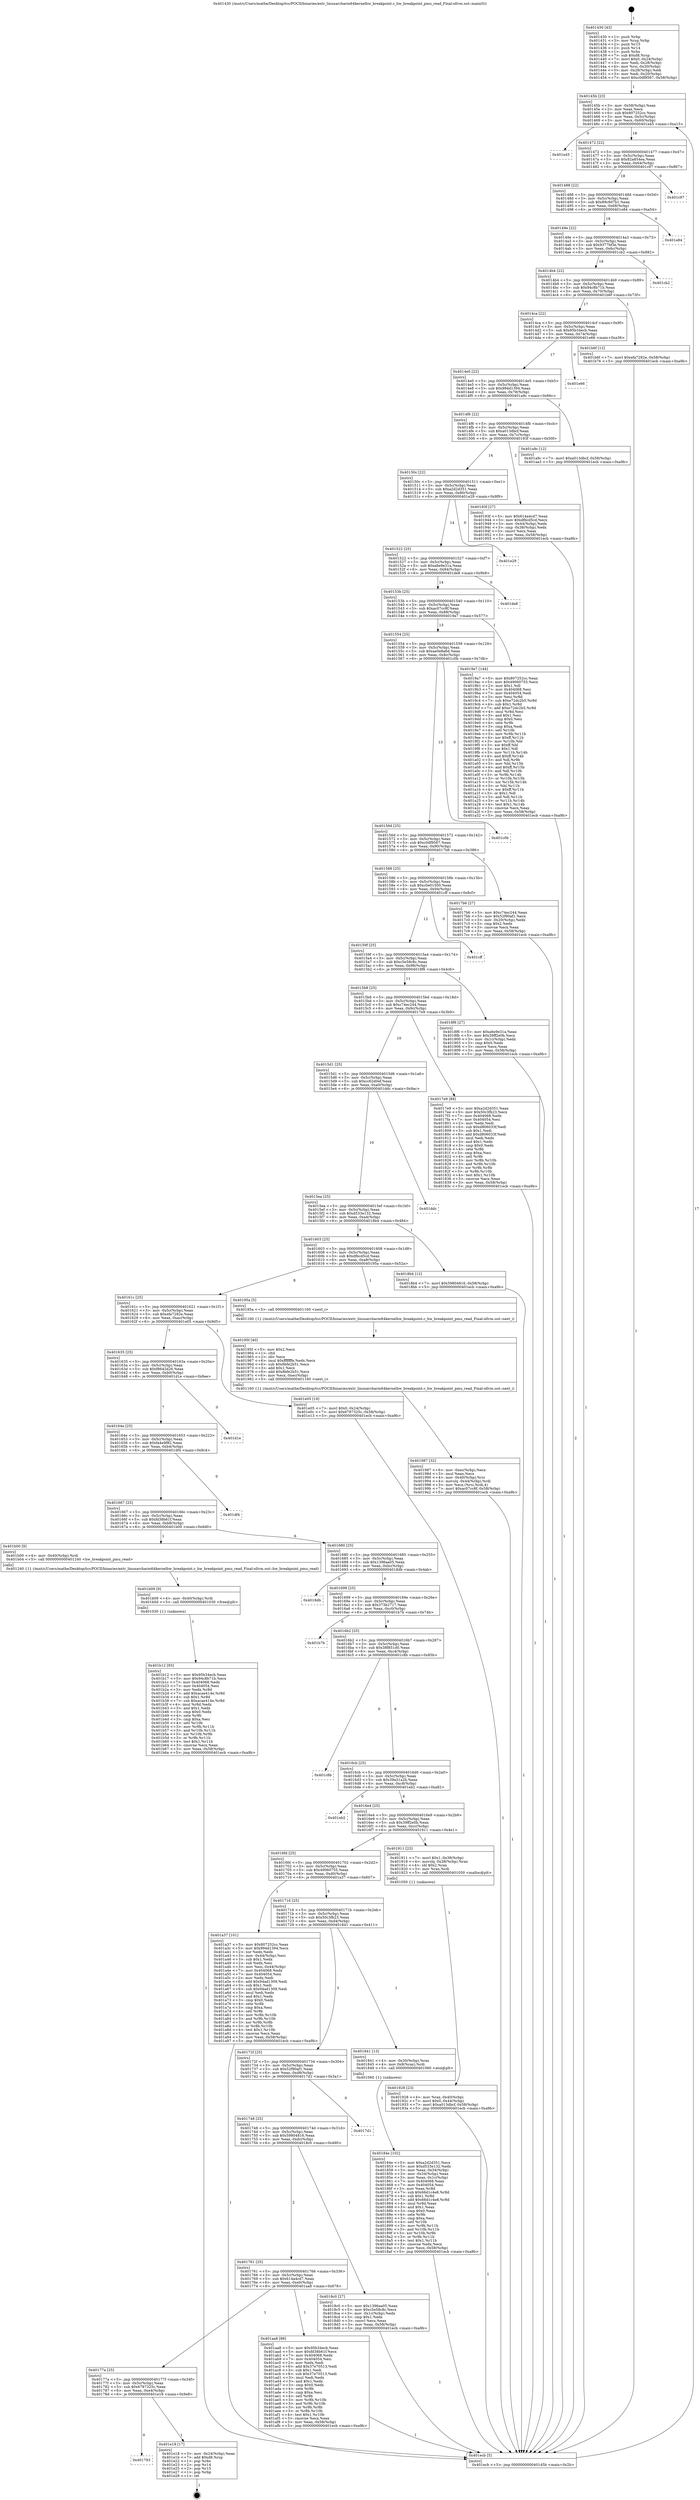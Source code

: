 digraph "0x401430" {
  label = "0x401430 (/mnt/c/Users/mathe/Desktop/tcc/POCII/binaries/extr_linuxarcharm64kernelhw_breakpoint.c_hw_breakpoint_pmu_read_Final-ollvm.out::main(0))"
  labelloc = "t"
  node[shape=record]

  Entry [label="",width=0.3,height=0.3,shape=circle,fillcolor=black,style=filled]
  "0x40145b" [label="{
     0x40145b [23]\l
     | [instrs]\l
     &nbsp;&nbsp;0x40145b \<+3\>: mov -0x58(%rbp),%eax\l
     &nbsp;&nbsp;0x40145e \<+2\>: mov %eax,%ecx\l
     &nbsp;&nbsp;0x401460 \<+6\>: sub $0x807252cc,%ecx\l
     &nbsp;&nbsp;0x401466 \<+3\>: mov %eax,-0x5c(%rbp)\l
     &nbsp;&nbsp;0x401469 \<+3\>: mov %ecx,-0x60(%rbp)\l
     &nbsp;&nbsp;0x40146c \<+6\>: je 0000000000401e45 \<main+0xa15\>\l
  }"]
  "0x401e45" [label="{
     0x401e45\l
  }", style=dashed]
  "0x401472" [label="{
     0x401472 [22]\l
     | [instrs]\l
     &nbsp;&nbsp;0x401472 \<+5\>: jmp 0000000000401477 \<main+0x47\>\l
     &nbsp;&nbsp;0x401477 \<+3\>: mov -0x5c(%rbp),%eax\l
     &nbsp;&nbsp;0x40147a \<+5\>: sub $0x82a854ea,%eax\l
     &nbsp;&nbsp;0x40147f \<+3\>: mov %eax,-0x64(%rbp)\l
     &nbsp;&nbsp;0x401482 \<+6\>: je 0000000000401c97 \<main+0x867\>\l
  }"]
  Exit [label="",width=0.3,height=0.3,shape=circle,fillcolor=black,style=filled,peripheries=2]
  "0x401c97" [label="{
     0x401c97\l
  }", style=dashed]
  "0x401488" [label="{
     0x401488 [22]\l
     | [instrs]\l
     &nbsp;&nbsp;0x401488 \<+5\>: jmp 000000000040148d \<main+0x5d\>\l
     &nbsp;&nbsp;0x40148d \<+3\>: mov -0x5c(%rbp),%eax\l
     &nbsp;&nbsp;0x401490 \<+5\>: sub $0x89c9d7b1,%eax\l
     &nbsp;&nbsp;0x401495 \<+3\>: mov %eax,-0x68(%rbp)\l
     &nbsp;&nbsp;0x401498 \<+6\>: je 0000000000401e84 \<main+0xa54\>\l
  }"]
  "0x401793" [label="{
     0x401793\l
  }", style=dashed]
  "0x401e84" [label="{
     0x401e84\l
  }", style=dashed]
  "0x40149e" [label="{
     0x40149e [22]\l
     | [instrs]\l
     &nbsp;&nbsp;0x40149e \<+5\>: jmp 00000000004014a3 \<main+0x73\>\l
     &nbsp;&nbsp;0x4014a3 \<+3\>: mov -0x5c(%rbp),%eax\l
     &nbsp;&nbsp;0x4014a6 \<+5\>: sub $0x9377bf3e,%eax\l
     &nbsp;&nbsp;0x4014ab \<+3\>: mov %eax,-0x6c(%rbp)\l
     &nbsp;&nbsp;0x4014ae \<+6\>: je 0000000000401cb2 \<main+0x882\>\l
  }"]
  "0x401e18" [label="{
     0x401e18 [17]\l
     | [instrs]\l
     &nbsp;&nbsp;0x401e18 \<+3\>: mov -0x24(%rbp),%eax\l
     &nbsp;&nbsp;0x401e1b \<+7\>: add $0xd8,%rsp\l
     &nbsp;&nbsp;0x401e22 \<+1\>: pop %rbx\l
     &nbsp;&nbsp;0x401e23 \<+2\>: pop %r14\l
     &nbsp;&nbsp;0x401e25 \<+2\>: pop %r15\l
     &nbsp;&nbsp;0x401e27 \<+1\>: pop %rbp\l
     &nbsp;&nbsp;0x401e28 \<+1\>: ret\l
  }"]
  "0x401cb2" [label="{
     0x401cb2\l
  }", style=dashed]
  "0x4014b4" [label="{
     0x4014b4 [22]\l
     | [instrs]\l
     &nbsp;&nbsp;0x4014b4 \<+5\>: jmp 00000000004014b9 \<main+0x89\>\l
     &nbsp;&nbsp;0x4014b9 \<+3\>: mov -0x5c(%rbp),%eax\l
     &nbsp;&nbsp;0x4014bc \<+5\>: sub $0x94c8b71b,%eax\l
     &nbsp;&nbsp;0x4014c1 \<+3\>: mov %eax,-0x70(%rbp)\l
     &nbsp;&nbsp;0x4014c4 \<+6\>: je 0000000000401b6f \<main+0x73f\>\l
  }"]
  "0x401b12" [label="{
     0x401b12 [93]\l
     | [instrs]\l
     &nbsp;&nbsp;0x401b12 \<+5\>: mov $0x95b34ecb,%eax\l
     &nbsp;&nbsp;0x401b17 \<+5\>: mov $0x94c8b71b,%ecx\l
     &nbsp;&nbsp;0x401b1c \<+7\>: mov 0x404068,%edx\l
     &nbsp;&nbsp;0x401b23 \<+7\>: mov 0x404054,%esi\l
     &nbsp;&nbsp;0x401b2a \<+3\>: mov %edx,%r8d\l
     &nbsp;&nbsp;0x401b2d \<+7\>: add $0xacae414e,%r8d\l
     &nbsp;&nbsp;0x401b34 \<+4\>: sub $0x1,%r8d\l
     &nbsp;&nbsp;0x401b38 \<+7\>: sub $0xacae414e,%r8d\l
     &nbsp;&nbsp;0x401b3f \<+4\>: imul %r8d,%edx\l
     &nbsp;&nbsp;0x401b43 \<+3\>: and $0x1,%edx\l
     &nbsp;&nbsp;0x401b46 \<+3\>: cmp $0x0,%edx\l
     &nbsp;&nbsp;0x401b49 \<+4\>: sete %r9b\l
     &nbsp;&nbsp;0x401b4d \<+3\>: cmp $0xa,%esi\l
     &nbsp;&nbsp;0x401b50 \<+4\>: setl %r10b\l
     &nbsp;&nbsp;0x401b54 \<+3\>: mov %r9b,%r11b\l
     &nbsp;&nbsp;0x401b57 \<+3\>: and %r10b,%r11b\l
     &nbsp;&nbsp;0x401b5a \<+3\>: xor %r10b,%r9b\l
     &nbsp;&nbsp;0x401b5d \<+3\>: or %r9b,%r11b\l
     &nbsp;&nbsp;0x401b60 \<+4\>: test $0x1,%r11b\l
     &nbsp;&nbsp;0x401b64 \<+3\>: cmovne %ecx,%eax\l
     &nbsp;&nbsp;0x401b67 \<+3\>: mov %eax,-0x58(%rbp)\l
     &nbsp;&nbsp;0x401b6a \<+5\>: jmp 0000000000401ecb \<main+0xa9b\>\l
  }"]
  "0x401b6f" [label="{
     0x401b6f [12]\l
     | [instrs]\l
     &nbsp;&nbsp;0x401b6f \<+7\>: movl $0xefa7282e,-0x58(%rbp)\l
     &nbsp;&nbsp;0x401b76 \<+5\>: jmp 0000000000401ecb \<main+0xa9b\>\l
  }"]
  "0x4014ca" [label="{
     0x4014ca [22]\l
     | [instrs]\l
     &nbsp;&nbsp;0x4014ca \<+5\>: jmp 00000000004014cf \<main+0x9f\>\l
     &nbsp;&nbsp;0x4014cf \<+3\>: mov -0x5c(%rbp),%eax\l
     &nbsp;&nbsp;0x4014d2 \<+5\>: sub $0x95b34ecb,%eax\l
     &nbsp;&nbsp;0x4014d7 \<+3\>: mov %eax,-0x74(%rbp)\l
     &nbsp;&nbsp;0x4014da \<+6\>: je 0000000000401e66 \<main+0xa36\>\l
  }"]
  "0x401b09" [label="{
     0x401b09 [9]\l
     | [instrs]\l
     &nbsp;&nbsp;0x401b09 \<+4\>: mov -0x40(%rbp),%rdi\l
     &nbsp;&nbsp;0x401b0d \<+5\>: call 0000000000401030 \<free@plt\>\l
     | [calls]\l
     &nbsp;&nbsp;0x401030 \{1\} (unknown)\l
  }"]
  "0x401e66" [label="{
     0x401e66\l
  }", style=dashed]
  "0x4014e0" [label="{
     0x4014e0 [22]\l
     | [instrs]\l
     &nbsp;&nbsp;0x4014e0 \<+5\>: jmp 00000000004014e5 \<main+0xb5\>\l
     &nbsp;&nbsp;0x4014e5 \<+3\>: mov -0x5c(%rbp),%eax\l
     &nbsp;&nbsp;0x4014e8 \<+5\>: sub $0x994d1394,%eax\l
     &nbsp;&nbsp;0x4014ed \<+3\>: mov %eax,-0x78(%rbp)\l
     &nbsp;&nbsp;0x4014f0 \<+6\>: je 0000000000401a9c \<main+0x66c\>\l
  }"]
  "0x40177a" [label="{
     0x40177a [25]\l
     | [instrs]\l
     &nbsp;&nbsp;0x40177a \<+5\>: jmp 000000000040177f \<main+0x34f\>\l
     &nbsp;&nbsp;0x40177f \<+3\>: mov -0x5c(%rbp),%eax\l
     &nbsp;&nbsp;0x401782 \<+5\>: sub $0x6787325c,%eax\l
     &nbsp;&nbsp;0x401787 \<+6\>: mov %eax,-0xe4(%rbp)\l
     &nbsp;&nbsp;0x40178d \<+6\>: je 0000000000401e18 \<main+0x9e8\>\l
  }"]
  "0x401a9c" [label="{
     0x401a9c [12]\l
     | [instrs]\l
     &nbsp;&nbsp;0x401a9c \<+7\>: movl $0xa013dbcf,-0x58(%rbp)\l
     &nbsp;&nbsp;0x401aa3 \<+5\>: jmp 0000000000401ecb \<main+0xa9b\>\l
  }"]
  "0x4014f6" [label="{
     0x4014f6 [22]\l
     | [instrs]\l
     &nbsp;&nbsp;0x4014f6 \<+5\>: jmp 00000000004014fb \<main+0xcb\>\l
     &nbsp;&nbsp;0x4014fb \<+3\>: mov -0x5c(%rbp),%eax\l
     &nbsp;&nbsp;0x4014fe \<+5\>: sub $0xa013dbcf,%eax\l
     &nbsp;&nbsp;0x401503 \<+3\>: mov %eax,-0x7c(%rbp)\l
     &nbsp;&nbsp;0x401506 \<+6\>: je 000000000040193f \<main+0x50f\>\l
  }"]
  "0x401aa8" [label="{
     0x401aa8 [88]\l
     | [instrs]\l
     &nbsp;&nbsp;0x401aa8 \<+5\>: mov $0x95b34ecb,%eax\l
     &nbsp;&nbsp;0x401aad \<+5\>: mov $0xfd38b61f,%ecx\l
     &nbsp;&nbsp;0x401ab2 \<+7\>: mov 0x404068,%edx\l
     &nbsp;&nbsp;0x401ab9 \<+7\>: mov 0x404054,%esi\l
     &nbsp;&nbsp;0x401ac0 \<+2\>: mov %edx,%edi\l
     &nbsp;&nbsp;0x401ac2 \<+6\>: add $0x37e70513,%edi\l
     &nbsp;&nbsp;0x401ac8 \<+3\>: sub $0x1,%edi\l
     &nbsp;&nbsp;0x401acb \<+6\>: sub $0x37e70513,%edi\l
     &nbsp;&nbsp;0x401ad1 \<+3\>: imul %edi,%edx\l
     &nbsp;&nbsp;0x401ad4 \<+3\>: and $0x1,%edx\l
     &nbsp;&nbsp;0x401ad7 \<+3\>: cmp $0x0,%edx\l
     &nbsp;&nbsp;0x401ada \<+4\>: sete %r8b\l
     &nbsp;&nbsp;0x401ade \<+3\>: cmp $0xa,%esi\l
     &nbsp;&nbsp;0x401ae1 \<+4\>: setl %r9b\l
     &nbsp;&nbsp;0x401ae5 \<+3\>: mov %r8b,%r10b\l
     &nbsp;&nbsp;0x401ae8 \<+3\>: and %r9b,%r10b\l
     &nbsp;&nbsp;0x401aeb \<+3\>: xor %r9b,%r8b\l
     &nbsp;&nbsp;0x401aee \<+3\>: or %r8b,%r10b\l
     &nbsp;&nbsp;0x401af1 \<+4\>: test $0x1,%r10b\l
     &nbsp;&nbsp;0x401af5 \<+3\>: cmovne %ecx,%eax\l
     &nbsp;&nbsp;0x401af8 \<+3\>: mov %eax,-0x58(%rbp)\l
     &nbsp;&nbsp;0x401afb \<+5\>: jmp 0000000000401ecb \<main+0xa9b\>\l
  }"]
  "0x40193f" [label="{
     0x40193f [27]\l
     | [instrs]\l
     &nbsp;&nbsp;0x40193f \<+5\>: mov $0x614a4cd7,%eax\l
     &nbsp;&nbsp;0x401944 \<+5\>: mov $0xdfbcd5cd,%ecx\l
     &nbsp;&nbsp;0x401949 \<+3\>: mov -0x44(%rbp),%edx\l
     &nbsp;&nbsp;0x40194c \<+3\>: cmp -0x38(%rbp),%edx\l
     &nbsp;&nbsp;0x40194f \<+3\>: cmovl %ecx,%eax\l
     &nbsp;&nbsp;0x401952 \<+3\>: mov %eax,-0x58(%rbp)\l
     &nbsp;&nbsp;0x401955 \<+5\>: jmp 0000000000401ecb \<main+0xa9b\>\l
  }"]
  "0x40150c" [label="{
     0x40150c [22]\l
     | [instrs]\l
     &nbsp;&nbsp;0x40150c \<+5\>: jmp 0000000000401511 \<main+0xe1\>\l
     &nbsp;&nbsp;0x401511 \<+3\>: mov -0x5c(%rbp),%eax\l
     &nbsp;&nbsp;0x401514 \<+5\>: sub $0xa2d2d351,%eax\l
     &nbsp;&nbsp;0x401519 \<+3\>: mov %eax,-0x80(%rbp)\l
     &nbsp;&nbsp;0x40151c \<+6\>: je 0000000000401e29 \<main+0x9f9\>\l
  }"]
  "0x401987" [label="{
     0x401987 [32]\l
     | [instrs]\l
     &nbsp;&nbsp;0x401987 \<+6\>: mov -0xec(%rbp),%ecx\l
     &nbsp;&nbsp;0x40198d \<+3\>: imul %eax,%ecx\l
     &nbsp;&nbsp;0x401990 \<+4\>: mov -0x40(%rbp),%rsi\l
     &nbsp;&nbsp;0x401994 \<+4\>: movslq -0x44(%rbp),%rdi\l
     &nbsp;&nbsp;0x401998 \<+3\>: mov %ecx,(%rsi,%rdi,4)\l
     &nbsp;&nbsp;0x40199b \<+7\>: movl $0xac07cc8f,-0x58(%rbp)\l
     &nbsp;&nbsp;0x4019a2 \<+5\>: jmp 0000000000401ecb \<main+0xa9b\>\l
  }"]
  "0x401e29" [label="{
     0x401e29\l
  }", style=dashed]
  "0x401522" [label="{
     0x401522 [25]\l
     | [instrs]\l
     &nbsp;&nbsp;0x401522 \<+5\>: jmp 0000000000401527 \<main+0xf7\>\l
     &nbsp;&nbsp;0x401527 \<+3\>: mov -0x5c(%rbp),%eax\l
     &nbsp;&nbsp;0x40152a \<+5\>: sub $0xa6e9e31a,%eax\l
     &nbsp;&nbsp;0x40152f \<+6\>: mov %eax,-0x84(%rbp)\l
     &nbsp;&nbsp;0x401535 \<+6\>: je 0000000000401de8 \<main+0x9b8\>\l
  }"]
  "0x40195f" [label="{
     0x40195f [40]\l
     | [instrs]\l
     &nbsp;&nbsp;0x40195f \<+5\>: mov $0x2,%ecx\l
     &nbsp;&nbsp;0x401964 \<+1\>: cltd\l
     &nbsp;&nbsp;0x401965 \<+2\>: idiv %ecx\l
     &nbsp;&nbsp;0x401967 \<+6\>: imul $0xfffffffe,%edx,%ecx\l
     &nbsp;&nbsp;0x40196d \<+6\>: sub $0x8bfe2b51,%ecx\l
     &nbsp;&nbsp;0x401973 \<+3\>: add $0x1,%ecx\l
     &nbsp;&nbsp;0x401976 \<+6\>: add $0x8bfe2b51,%ecx\l
     &nbsp;&nbsp;0x40197c \<+6\>: mov %ecx,-0xec(%rbp)\l
     &nbsp;&nbsp;0x401982 \<+5\>: call 0000000000401160 \<next_i\>\l
     | [calls]\l
     &nbsp;&nbsp;0x401160 \{1\} (/mnt/c/Users/mathe/Desktop/tcc/POCII/binaries/extr_linuxarcharm64kernelhw_breakpoint.c_hw_breakpoint_pmu_read_Final-ollvm.out::next_i)\l
  }"]
  "0x401de8" [label="{
     0x401de8\l
  }", style=dashed]
  "0x40153b" [label="{
     0x40153b [25]\l
     | [instrs]\l
     &nbsp;&nbsp;0x40153b \<+5\>: jmp 0000000000401540 \<main+0x110\>\l
     &nbsp;&nbsp;0x401540 \<+3\>: mov -0x5c(%rbp),%eax\l
     &nbsp;&nbsp;0x401543 \<+5\>: sub $0xac07cc8f,%eax\l
     &nbsp;&nbsp;0x401548 \<+6\>: mov %eax,-0x88(%rbp)\l
     &nbsp;&nbsp;0x40154e \<+6\>: je 00000000004019a7 \<main+0x577\>\l
  }"]
  "0x401928" [label="{
     0x401928 [23]\l
     | [instrs]\l
     &nbsp;&nbsp;0x401928 \<+4\>: mov %rax,-0x40(%rbp)\l
     &nbsp;&nbsp;0x40192c \<+7\>: movl $0x0,-0x44(%rbp)\l
     &nbsp;&nbsp;0x401933 \<+7\>: movl $0xa013dbcf,-0x58(%rbp)\l
     &nbsp;&nbsp;0x40193a \<+5\>: jmp 0000000000401ecb \<main+0xa9b\>\l
  }"]
  "0x4019a7" [label="{
     0x4019a7 [144]\l
     | [instrs]\l
     &nbsp;&nbsp;0x4019a7 \<+5\>: mov $0x807252cc,%eax\l
     &nbsp;&nbsp;0x4019ac \<+5\>: mov $0x49060755,%ecx\l
     &nbsp;&nbsp;0x4019b1 \<+2\>: mov $0x1,%dl\l
     &nbsp;&nbsp;0x4019b3 \<+7\>: mov 0x404068,%esi\l
     &nbsp;&nbsp;0x4019ba \<+7\>: mov 0x404054,%edi\l
     &nbsp;&nbsp;0x4019c1 \<+3\>: mov %esi,%r8d\l
     &nbsp;&nbsp;0x4019c4 \<+7\>: sub $0xe72dc2b5,%r8d\l
     &nbsp;&nbsp;0x4019cb \<+4\>: sub $0x1,%r8d\l
     &nbsp;&nbsp;0x4019cf \<+7\>: add $0xe72dc2b5,%r8d\l
     &nbsp;&nbsp;0x4019d6 \<+4\>: imul %r8d,%esi\l
     &nbsp;&nbsp;0x4019da \<+3\>: and $0x1,%esi\l
     &nbsp;&nbsp;0x4019dd \<+3\>: cmp $0x0,%esi\l
     &nbsp;&nbsp;0x4019e0 \<+4\>: sete %r9b\l
     &nbsp;&nbsp;0x4019e4 \<+3\>: cmp $0xa,%edi\l
     &nbsp;&nbsp;0x4019e7 \<+4\>: setl %r10b\l
     &nbsp;&nbsp;0x4019eb \<+3\>: mov %r9b,%r11b\l
     &nbsp;&nbsp;0x4019ee \<+4\>: xor $0xff,%r11b\l
     &nbsp;&nbsp;0x4019f2 \<+3\>: mov %r10b,%bl\l
     &nbsp;&nbsp;0x4019f5 \<+3\>: xor $0xff,%bl\l
     &nbsp;&nbsp;0x4019f8 \<+3\>: xor $0x1,%dl\l
     &nbsp;&nbsp;0x4019fb \<+3\>: mov %r11b,%r14b\l
     &nbsp;&nbsp;0x4019fe \<+4\>: and $0xff,%r14b\l
     &nbsp;&nbsp;0x401a02 \<+3\>: and %dl,%r9b\l
     &nbsp;&nbsp;0x401a05 \<+3\>: mov %bl,%r15b\l
     &nbsp;&nbsp;0x401a08 \<+4\>: and $0xff,%r15b\l
     &nbsp;&nbsp;0x401a0c \<+3\>: and %dl,%r10b\l
     &nbsp;&nbsp;0x401a0f \<+3\>: or %r9b,%r14b\l
     &nbsp;&nbsp;0x401a12 \<+3\>: or %r10b,%r15b\l
     &nbsp;&nbsp;0x401a15 \<+3\>: xor %r15b,%r14b\l
     &nbsp;&nbsp;0x401a18 \<+3\>: or %bl,%r11b\l
     &nbsp;&nbsp;0x401a1b \<+4\>: xor $0xff,%r11b\l
     &nbsp;&nbsp;0x401a1f \<+3\>: or $0x1,%dl\l
     &nbsp;&nbsp;0x401a22 \<+3\>: and %dl,%r11b\l
     &nbsp;&nbsp;0x401a25 \<+3\>: or %r11b,%r14b\l
     &nbsp;&nbsp;0x401a28 \<+4\>: test $0x1,%r14b\l
     &nbsp;&nbsp;0x401a2c \<+3\>: cmovne %ecx,%eax\l
     &nbsp;&nbsp;0x401a2f \<+3\>: mov %eax,-0x58(%rbp)\l
     &nbsp;&nbsp;0x401a32 \<+5\>: jmp 0000000000401ecb \<main+0xa9b\>\l
  }"]
  "0x401554" [label="{
     0x401554 [25]\l
     | [instrs]\l
     &nbsp;&nbsp;0x401554 \<+5\>: jmp 0000000000401559 \<main+0x129\>\l
     &nbsp;&nbsp;0x401559 \<+3\>: mov -0x5c(%rbp),%eax\l
     &nbsp;&nbsp;0x40155c \<+5\>: sub $0xae0e8a6d,%eax\l
     &nbsp;&nbsp;0x401561 \<+6\>: mov %eax,-0x8c(%rbp)\l
     &nbsp;&nbsp;0x401567 \<+6\>: je 0000000000401c0b \<main+0x7db\>\l
  }"]
  "0x401761" [label="{
     0x401761 [25]\l
     | [instrs]\l
     &nbsp;&nbsp;0x401761 \<+5\>: jmp 0000000000401766 \<main+0x336\>\l
     &nbsp;&nbsp;0x401766 \<+3\>: mov -0x5c(%rbp),%eax\l
     &nbsp;&nbsp;0x401769 \<+5\>: sub $0x614a4cd7,%eax\l
     &nbsp;&nbsp;0x40176e \<+6\>: mov %eax,-0xe0(%rbp)\l
     &nbsp;&nbsp;0x401774 \<+6\>: je 0000000000401aa8 \<main+0x678\>\l
  }"]
  "0x401c0b" [label="{
     0x401c0b\l
  }", style=dashed]
  "0x40156d" [label="{
     0x40156d [25]\l
     | [instrs]\l
     &nbsp;&nbsp;0x40156d \<+5\>: jmp 0000000000401572 \<main+0x142\>\l
     &nbsp;&nbsp;0x401572 \<+3\>: mov -0x5c(%rbp),%eax\l
     &nbsp;&nbsp;0x401575 \<+5\>: sub $0xc0df9567,%eax\l
     &nbsp;&nbsp;0x40157a \<+6\>: mov %eax,-0x90(%rbp)\l
     &nbsp;&nbsp;0x401580 \<+6\>: je 00000000004017b6 \<main+0x386\>\l
  }"]
  "0x4018c0" [label="{
     0x4018c0 [27]\l
     | [instrs]\l
     &nbsp;&nbsp;0x4018c0 \<+5\>: mov $0x1396aa05,%eax\l
     &nbsp;&nbsp;0x4018c5 \<+5\>: mov $0xc5e58c8c,%ecx\l
     &nbsp;&nbsp;0x4018ca \<+3\>: mov -0x1c(%rbp),%edx\l
     &nbsp;&nbsp;0x4018cd \<+3\>: cmp $0x1,%edx\l
     &nbsp;&nbsp;0x4018d0 \<+3\>: cmovl %ecx,%eax\l
     &nbsp;&nbsp;0x4018d3 \<+3\>: mov %eax,-0x58(%rbp)\l
     &nbsp;&nbsp;0x4018d6 \<+5\>: jmp 0000000000401ecb \<main+0xa9b\>\l
  }"]
  "0x4017b6" [label="{
     0x4017b6 [27]\l
     | [instrs]\l
     &nbsp;&nbsp;0x4017b6 \<+5\>: mov $0xc74ec244,%eax\l
     &nbsp;&nbsp;0x4017bb \<+5\>: mov $0x52f90af1,%ecx\l
     &nbsp;&nbsp;0x4017c0 \<+3\>: mov -0x20(%rbp),%edx\l
     &nbsp;&nbsp;0x4017c3 \<+3\>: cmp $0x2,%edx\l
     &nbsp;&nbsp;0x4017c6 \<+3\>: cmovne %ecx,%eax\l
     &nbsp;&nbsp;0x4017c9 \<+3\>: mov %eax,-0x58(%rbp)\l
     &nbsp;&nbsp;0x4017cc \<+5\>: jmp 0000000000401ecb \<main+0xa9b\>\l
  }"]
  "0x401586" [label="{
     0x401586 [25]\l
     | [instrs]\l
     &nbsp;&nbsp;0x401586 \<+5\>: jmp 000000000040158b \<main+0x15b\>\l
     &nbsp;&nbsp;0x40158b \<+3\>: mov -0x5c(%rbp),%eax\l
     &nbsp;&nbsp;0x40158e \<+5\>: sub $0xc0e01500,%eax\l
     &nbsp;&nbsp;0x401593 \<+6\>: mov %eax,-0x94(%rbp)\l
     &nbsp;&nbsp;0x401599 \<+6\>: je 0000000000401cff \<main+0x8cf\>\l
  }"]
  "0x401ecb" [label="{
     0x401ecb [5]\l
     | [instrs]\l
     &nbsp;&nbsp;0x401ecb \<+5\>: jmp 000000000040145b \<main+0x2b\>\l
  }"]
  "0x401430" [label="{
     0x401430 [43]\l
     | [instrs]\l
     &nbsp;&nbsp;0x401430 \<+1\>: push %rbp\l
     &nbsp;&nbsp;0x401431 \<+3\>: mov %rsp,%rbp\l
     &nbsp;&nbsp;0x401434 \<+2\>: push %r15\l
     &nbsp;&nbsp;0x401436 \<+2\>: push %r14\l
     &nbsp;&nbsp;0x401438 \<+1\>: push %rbx\l
     &nbsp;&nbsp;0x401439 \<+7\>: sub $0xd8,%rsp\l
     &nbsp;&nbsp;0x401440 \<+7\>: movl $0x0,-0x24(%rbp)\l
     &nbsp;&nbsp;0x401447 \<+3\>: mov %edi,-0x28(%rbp)\l
     &nbsp;&nbsp;0x40144a \<+4\>: mov %rsi,-0x30(%rbp)\l
     &nbsp;&nbsp;0x40144e \<+3\>: mov -0x28(%rbp),%edi\l
     &nbsp;&nbsp;0x401451 \<+3\>: mov %edi,-0x20(%rbp)\l
     &nbsp;&nbsp;0x401454 \<+7\>: movl $0xc0df9567,-0x58(%rbp)\l
  }"]
  "0x401748" [label="{
     0x401748 [25]\l
     | [instrs]\l
     &nbsp;&nbsp;0x401748 \<+5\>: jmp 000000000040174d \<main+0x31d\>\l
     &nbsp;&nbsp;0x40174d \<+3\>: mov -0x5c(%rbp),%eax\l
     &nbsp;&nbsp;0x401750 \<+5\>: sub $0x59804816,%eax\l
     &nbsp;&nbsp;0x401755 \<+6\>: mov %eax,-0xdc(%rbp)\l
     &nbsp;&nbsp;0x40175b \<+6\>: je 00000000004018c0 \<main+0x490\>\l
  }"]
  "0x401cff" [label="{
     0x401cff\l
  }", style=dashed]
  "0x40159f" [label="{
     0x40159f [25]\l
     | [instrs]\l
     &nbsp;&nbsp;0x40159f \<+5\>: jmp 00000000004015a4 \<main+0x174\>\l
     &nbsp;&nbsp;0x4015a4 \<+3\>: mov -0x5c(%rbp),%eax\l
     &nbsp;&nbsp;0x4015a7 \<+5\>: sub $0xc5e58c8c,%eax\l
     &nbsp;&nbsp;0x4015ac \<+6\>: mov %eax,-0x98(%rbp)\l
     &nbsp;&nbsp;0x4015b2 \<+6\>: je 00000000004018f6 \<main+0x4c6\>\l
  }"]
  "0x4017d1" [label="{
     0x4017d1\l
  }", style=dashed]
  "0x4018f6" [label="{
     0x4018f6 [27]\l
     | [instrs]\l
     &nbsp;&nbsp;0x4018f6 \<+5\>: mov $0xa6e9e31a,%eax\l
     &nbsp;&nbsp;0x4018fb \<+5\>: mov $0x39ff2e0b,%ecx\l
     &nbsp;&nbsp;0x401900 \<+3\>: mov -0x1c(%rbp),%edx\l
     &nbsp;&nbsp;0x401903 \<+3\>: cmp $0x0,%edx\l
     &nbsp;&nbsp;0x401906 \<+3\>: cmove %ecx,%eax\l
     &nbsp;&nbsp;0x401909 \<+3\>: mov %eax,-0x58(%rbp)\l
     &nbsp;&nbsp;0x40190c \<+5\>: jmp 0000000000401ecb \<main+0xa9b\>\l
  }"]
  "0x4015b8" [label="{
     0x4015b8 [25]\l
     | [instrs]\l
     &nbsp;&nbsp;0x4015b8 \<+5\>: jmp 00000000004015bd \<main+0x18d\>\l
     &nbsp;&nbsp;0x4015bd \<+3\>: mov -0x5c(%rbp),%eax\l
     &nbsp;&nbsp;0x4015c0 \<+5\>: sub $0xc74ec244,%eax\l
     &nbsp;&nbsp;0x4015c5 \<+6\>: mov %eax,-0x9c(%rbp)\l
     &nbsp;&nbsp;0x4015cb \<+6\>: je 00000000004017e9 \<main+0x3b9\>\l
  }"]
  "0x40184e" [label="{
     0x40184e [102]\l
     | [instrs]\l
     &nbsp;&nbsp;0x40184e \<+5\>: mov $0xa2d2d351,%ecx\l
     &nbsp;&nbsp;0x401853 \<+5\>: mov $0xd533e132,%edx\l
     &nbsp;&nbsp;0x401858 \<+3\>: mov %eax,-0x34(%rbp)\l
     &nbsp;&nbsp;0x40185b \<+3\>: mov -0x34(%rbp),%eax\l
     &nbsp;&nbsp;0x40185e \<+3\>: mov %eax,-0x1c(%rbp)\l
     &nbsp;&nbsp;0x401861 \<+7\>: mov 0x404068,%eax\l
     &nbsp;&nbsp;0x401868 \<+7\>: mov 0x404054,%esi\l
     &nbsp;&nbsp;0x40186f \<+3\>: mov %eax,%r8d\l
     &nbsp;&nbsp;0x401872 \<+7\>: sub $0x66d1c4e8,%r8d\l
     &nbsp;&nbsp;0x401879 \<+4\>: sub $0x1,%r8d\l
     &nbsp;&nbsp;0x40187d \<+7\>: add $0x66d1c4e8,%r8d\l
     &nbsp;&nbsp;0x401884 \<+4\>: imul %r8d,%eax\l
     &nbsp;&nbsp;0x401888 \<+3\>: and $0x1,%eax\l
     &nbsp;&nbsp;0x40188b \<+3\>: cmp $0x0,%eax\l
     &nbsp;&nbsp;0x40188e \<+4\>: sete %r9b\l
     &nbsp;&nbsp;0x401892 \<+3\>: cmp $0xa,%esi\l
     &nbsp;&nbsp;0x401895 \<+4\>: setl %r10b\l
     &nbsp;&nbsp;0x401899 \<+3\>: mov %r9b,%r11b\l
     &nbsp;&nbsp;0x40189c \<+3\>: and %r10b,%r11b\l
     &nbsp;&nbsp;0x40189f \<+3\>: xor %r10b,%r9b\l
     &nbsp;&nbsp;0x4018a2 \<+3\>: or %r9b,%r11b\l
     &nbsp;&nbsp;0x4018a5 \<+4\>: test $0x1,%r11b\l
     &nbsp;&nbsp;0x4018a9 \<+3\>: cmovne %edx,%ecx\l
     &nbsp;&nbsp;0x4018ac \<+3\>: mov %ecx,-0x58(%rbp)\l
     &nbsp;&nbsp;0x4018af \<+5\>: jmp 0000000000401ecb \<main+0xa9b\>\l
  }"]
  "0x4017e9" [label="{
     0x4017e9 [88]\l
     | [instrs]\l
     &nbsp;&nbsp;0x4017e9 \<+5\>: mov $0xa2d2d351,%eax\l
     &nbsp;&nbsp;0x4017ee \<+5\>: mov $0x50c3fb23,%ecx\l
     &nbsp;&nbsp;0x4017f3 \<+7\>: mov 0x404068,%edx\l
     &nbsp;&nbsp;0x4017fa \<+7\>: mov 0x404054,%esi\l
     &nbsp;&nbsp;0x401801 \<+2\>: mov %edx,%edi\l
     &nbsp;&nbsp;0x401803 \<+6\>: sub $0xd806033f,%edi\l
     &nbsp;&nbsp;0x401809 \<+3\>: sub $0x1,%edi\l
     &nbsp;&nbsp;0x40180c \<+6\>: add $0xd806033f,%edi\l
     &nbsp;&nbsp;0x401812 \<+3\>: imul %edi,%edx\l
     &nbsp;&nbsp;0x401815 \<+3\>: and $0x1,%edx\l
     &nbsp;&nbsp;0x401818 \<+3\>: cmp $0x0,%edx\l
     &nbsp;&nbsp;0x40181b \<+4\>: sete %r8b\l
     &nbsp;&nbsp;0x40181f \<+3\>: cmp $0xa,%esi\l
     &nbsp;&nbsp;0x401822 \<+4\>: setl %r9b\l
     &nbsp;&nbsp;0x401826 \<+3\>: mov %r8b,%r10b\l
     &nbsp;&nbsp;0x401829 \<+3\>: and %r9b,%r10b\l
     &nbsp;&nbsp;0x40182c \<+3\>: xor %r9b,%r8b\l
     &nbsp;&nbsp;0x40182f \<+3\>: or %r8b,%r10b\l
     &nbsp;&nbsp;0x401832 \<+4\>: test $0x1,%r10b\l
     &nbsp;&nbsp;0x401836 \<+3\>: cmovne %ecx,%eax\l
     &nbsp;&nbsp;0x401839 \<+3\>: mov %eax,-0x58(%rbp)\l
     &nbsp;&nbsp;0x40183c \<+5\>: jmp 0000000000401ecb \<main+0xa9b\>\l
  }"]
  "0x4015d1" [label="{
     0x4015d1 [25]\l
     | [instrs]\l
     &nbsp;&nbsp;0x4015d1 \<+5\>: jmp 00000000004015d6 \<main+0x1a6\>\l
     &nbsp;&nbsp;0x4015d6 \<+3\>: mov -0x5c(%rbp),%eax\l
     &nbsp;&nbsp;0x4015d9 \<+5\>: sub $0xcc62d0ef,%eax\l
     &nbsp;&nbsp;0x4015de \<+6\>: mov %eax,-0xa0(%rbp)\l
     &nbsp;&nbsp;0x4015e4 \<+6\>: je 0000000000401ddc \<main+0x9ac\>\l
  }"]
  "0x40172f" [label="{
     0x40172f [25]\l
     | [instrs]\l
     &nbsp;&nbsp;0x40172f \<+5\>: jmp 0000000000401734 \<main+0x304\>\l
     &nbsp;&nbsp;0x401734 \<+3\>: mov -0x5c(%rbp),%eax\l
     &nbsp;&nbsp;0x401737 \<+5\>: sub $0x52f90af1,%eax\l
     &nbsp;&nbsp;0x40173c \<+6\>: mov %eax,-0xd8(%rbp)\l
     &nbsp;&nbsp;0x401742 \<+6\>: je 00000000004017d1 \<main+0x3a1\>\l
  }"]
  "0x401ddc" [label="{
     0x401ddc\l
  }", style=dashed]
  "0x4015ea" [label="{
     0x4015ea [25]\l
     | [instrs]\l
     &nbsp;&nbsp;0x4015ea \<+5\>: jmp 00000000004015ef \<main+0x1bf\>\l
     &nbsp;&nbsp;0x4015ef \<+3\>: mov -0x5c(%rbp),%eax\l
     &nbsp;&nbsp;0x4015f2 \<+5\>: sub $0xd533e132,%eax\l
     &nbsp;&nbsp;0x4015f7 \<+6\>: mov %eax,-0xa4(%rbp)\l
     &nbsp;&nbsp;0x4015fd \<+6\>: je 00000000004018b4 \<main+0x484\>\l
  }"]
  "0x401841" [label="{
     0x401841 [13]\l
     | [instrs]\l
     &nbsp;&nbsp;0x401841 \<+4\>: mov -0x30(%rbp),%rax\l
     &nbsp;&nbsp;0x401845 \<+4\>: mov 0x8(%rax),%rdi\l
     &nbsp;&nbsp;0x401849 \<+5\>: call 0000000000401060 \<atoi@plt\>\l
     | [calls]\l
     &nbsp;&nbsp;0x401060 \{1\} (unknown)\l
  }"]
  "0x4018b4" [label="{
     0x4018b4 [12]\l
     | [instrs]\l
     &nbsp;&nbsp;0x4018b4 \<+7\>: movl $0x59804816,-0x58(%rbp)\l
     &nbsp;&nbsp;0x4018bb \<+5\>: jmp 0000000000401ecb \<main+0xa9b\>\l
  }"]
  "0x401603" [label="{
     0x401603 [25]\l
     | [instrs]\l
     &nbsp;&nbsp;0x401603 \<+5\>: jmp 0000000000401608 \<main+0x1d8\>\l
     &nbsp;&nbsp;0x401608 \<+3\>: mov -0x5c(%rbp),%eax\l
     &nbsp;&nbsp;0x40160b \<+5\>: sub $0xdfbcd5cd,%eax\l
     &nbsp;&nbsp;0x401610 \<+6\>: mov %eax,-0xa8(%rbp)\l
     &nbsp;&nbsp;0x401616 \<+6\>: je 000000000040195a \<main+0x52a\>\l
  }"]
  "0x401716" [label="{
     0x401716 [25]\l
     | [instrs]\l
     &nbsp;&nbsp;0x401716 \<+5\>: jmp 000000000040171b \<main+0x2eb\>\l
     &nbsp;&nbsp;0x40171b \<+3\>: mov -0x5c(%rbp),%eax\l
     &nbsp;&nbsp;0x40171e \<+5\>: sub $0x50c3fb23,%eax\l
     &nbsp;&nbsp;0x401723 \<+6\>: mov %eax,-0xd4(%rbp)\l
     &nbsp;&nbsp;0x401729 \<+6\>: je 0000000000401841 \<main+0x411\>\l
  }"]
  "0x40195a" [label="{
     0x40195a [5]\l
     | [instrs]\l
     &nbsp;&nbsp;0x40195a \<+5\>: call 0000000000401160 \<next_i\>\l
     | [calls]\l
     &nbsp;&nbsp;0x401160 \{1\} (/mnt/c/Users/mathe/Desktop/tcc/POCII/binaries/extr_linuxarcharm64kernelhw_breakpoint.c_hw_breakpoint_pmu_read_Final-ollvm.out::next_i)\l
  }"]
  "0x40161c" [label="{
     0x40161c [25]\l
     | [instrs]\l
     &nbsp;&nbsp;0x40161c \<+5\>: jmp 0000000000401621 \<main+0x1f1\>\l
     &nbsp;&nbsp;0x401621 \<+3\>: mov -0x5c(%rbp),%eax\l
     &nbsp;&nbsp;0x401624 \<+5\>: sub $0xefa7282e,%eax\l
     &nbsp;&nbsp;0x401629 \<+6\>: mov %eax,-0xac(%rbp)\l
     &nbsp;&nbsp;0x40162f \<+6\>: je 0000000000401e05 \<main+0x9d5\>\l
  }"]
  "0x401a37" [label="{
     0x401a37 [101]\l
     | [instrs]\l
     &nbsp;&nbsp;0x401a37 \<+5\>: mov $0x807252cc,%eax\l
     &nbsp;&nbsp;0x401a3c \<+5\>: mov $0x994d1394,%ecx\l
     &nbsp;&nbsp;0x401a41 \<+2\>: xor %edx,%edx\l
     &nbsp;&nbsp;0x401a43 \<+3\>: mov -0x44(%rbp),%esi\l
     &nbsp;&nbsp;0x401a46 \<+3\>: sub $0x1,%edx\l
     &nbsp;&nbsp;0x401a49 \<+2\>: sub %edx,%esi\l
     &nbsp;&nbsp;0x401a4b \<+3\>: mov %esi,-0x44(%rbp)\l
     &nbsp;&nbsp;0x401a4e \<+7\>: mov 0x404068,%edx\l
     &nbsp;&nbsp;0x401a55 \<+7\>: mov 0x404054,%esi\l
     &nbsp;&nbsp;0x401a5c \<+2\>: mov %edx,%edi\l
     &nbsp;&nbsp;0x401a5e \<+6\>: add $0x94ad1309,%edi\l
     &nbsp;&nbsp;0x401a64 \<+3\>: sub $0x1,%edi\l
     &nbsp;&nbsp;0x401a67 \<+6\>: sub $0x94ad1309,%edi\l
     &nbsp;&nbsp;0x401a6d \<+3\>: imul %edi,%edx\l
     &nbsp;&nbsp;0x401a70 \<+3\>: and $0x1,%edx\l
     &nbsp;&nbsp;0x401a73 \<+3\>: cmp $0x0,%edx\l
     &nbsp;&nbsp;0x401a76 \<+4\>: sete %r8b\l
     &nbsp;&nbsp;0x401a7a \<+3\>: cmp $0xa,%esi\l
     &nbsp;&nbsp;0x401a7d \<+4\>: setl %r9b\l
     &nbsp;&nbsp;0x401a81 \<+3\>: mov %r8b,%r10b\l
     &nbsp;&nbsp;0x401a84 \<+3\>: and %r9b,%r10b\l
     &nbsp;&nbsp;0x401a87 \<+3\>: xor %r9b,%r8b\l
     &nbsp;&nbsp;0x401a8a \<+3\>: or %r8b,%r10b\l
     &nbsp;&nbsp;0x401a8d \<+4\>: test $0x1,%r10b\l
     &nbsp;&nbsp;0x401a91 \<+3\>: cmovne %ecx,%eax\l
     &nbsp;&nbsp;0x401a94 \<+3\>: mov %eax,-0x58(%rbp)\l
     &nbsp;&nbsp;0x401a97 \<+5\>: jmp 0000000000401ecb \<main+0xa9b\>\l
  }"]
  "0x401e05" [label="{
     0x401e05 [19]\l
     | [instrs]\l
     &nbsp;&nbsp;0x401e05 \<+7\>: movl $0x0,-0x24(%rbp)\l
     &nbsp;&nbsp;0x401e0c \<+7\>: movl $0x6787325c,-0x58(%rbp)\l
     &nbsp;&nbsp;0x401e13 \<+5\>: jmp 0000000000401ecb \<main+0xa9b\>\l
  }"]
  "0x401635" [label="{
     0x401635 [25]\l
     | [instrs]\l
     &nbsp;&nbsp;0x401635 \<+5\>: jmp 000000000040163a \<main+0x20a\>\l
     &nbsp;&nbsp;0x40163a \<+3\>: mov -0x5c(%rbp),%eax\l
     &nbsp;&nbsp;0x40163d \<+5\>: sub $0xf8642d26,%eax\l
     &nbsp;&nbsp;0x401642 \<+6\>: mov %eax,-0xb0(%rbp)\l
     &nbsp;&nbsp;0x401648 \<+6\>: je 0000000000401d1e \<main+0x8ee\>\l
  }"]
  "0x4016fd" [label="{
     0x4016fd [25]\l
     | [instrs]\l
     &nbsp;&nbsp;0x4016fd \<+5\>: jmp 0000000000401702 \<main+0x2d2\>\l
     &nbsp;&nbsp;0x401702 \<+3\>: mov -0x5c(%rbp),%eax\l
     &nbsp;&nbsp;0x401705 \<+5\>: sub $0x49060755,%eax\l
     &nbsp;&nbsp;0x40170a \<+6\>: mov %eax,-0xd0(%rbp)\l
     &nbsp;&nbsp;0x401710 \<+6\>: je 0000000000401a37 \<main+0x607\>\l
  }"]
  "0x401d1e" [label="{
     0x401d1e\l
  }", style=dashed]
  "0x40164e" [label="{
     0x40164e [25]\l
     | [instrs]\l
     &nbsp;&nbsp;0x40164e \<+5\>: jmp 0000000000401653 \<main+0x223\>\l
     &nbsp;&nbsp;0x401653 \<+3\>: mov -0x5c(%rbp),%eax\l
     &nbsp;&nbsp;0x401656 \<+5\>: sub $0xfa4e9f82,%eax\l
     &nbsp;&nbsp;0x40165b \<+6\>: mov %eax,-0xb4(%rbp)\l
     &nbsp;&nbsp;0x401661 \<+6\>: je 0000000000401df4 \<main+0x9c4\>\l
  }"]
  "0x401911" [label="{
     0x401911 [23]\l
     | [instrs]\l
     &nbsp;&nbsp;0x401911 \<+7\>: movl $0x1,-0x38(%rbp)\l
     &nbsp;&nbsp;0x401918 \<+4\>: movslq -0x38(%rbp),%rax\l
     &nbsp;&nbsp;0x40191c \<+4\>: shl $0x2,%rax\l
     &nbsp;&nbsp;0x401920 \<+3\>: mov %rax,%rdi\l
     &nbsp;&nbsp;0x401923 \<+5\>: call 0000000000401050 \<malloc@plt\>\l
     | [calls]\l
     &nbsp;&nbsp;0x401050 \{1\} (unknown)\l
  }"]
  "0x401df4" [label="{
     0x401df4\l
  }", style=dashed]
  "0x401667" [label="{
     0x401667 [25]\l
     | [instrs]\l
     &nbsp;&nbsp;0x401667 \<+5\>: jmp 000000000040166c \<main+0x23c\>\l
     &nbsp;&nbsp;0x40166c \<+3\>: mov -0x5c(%rbp),%eax\l
     &nbsp;&nbsp;0x40166f \<+5\>: sub $0xfd38b61f,%eax\l
     &nbsp;&nbsp;0x401674 \<+6\>: mov %eax,-0xb8(%rbp)\l
     &nbsp;&nbsp;0x40167a \<+6\>: je 0000000000401b00 \<main+0x6d0\>\l
  }"]
  "0x4016e4" [label="{
     0x4016e4 [25]\l
     | [instrs]\l
     &nbsp;&nbsp;0x4016e4 \<+5\>: jmp 00000000004016e9 \<main+0x2b9\>\l
     &nbsp;&nbsp;0x4016e9 \<+3\>: mov -0x5c(%rbp),%eax\l
     &nbsp;&nbsp;0x4016ec \<+5\>: sub $0x39ff2e0b,%eax\l
     &nbsp;&nbsp;0x4016f1 \<+6\>: mov %eax,-0xcc(%rbp)\l
     &nbsp;&nbsp;0x4016f7 \<+6\>: je 0000000000401911 \<main+0x4e1\>\l
  }"]
  "0x401b00" [label="{
     0x401b00 [9]\l
     | [instrs]\l
     &nbsp;&nbsp;0x401b00 \<+4\>: mov -0x40(%rbp),%rdi\l
     &nbsp;&nbsp;0x401b04 \<+5\>: call 0000000000401240 \<hw_breakpoint_pmu_read\>\l
     | [calls]\l
     &nbsp;&nbsp;0x401240 \{1\} (/mnt/c/Users/mathe/Desktop/tcc/POCII/binaries/extr_linuxarcharm64kernelhw_breakpoint.c_hw_breakpoint_pmu_read_Final-ollvm.out::hw_breakpoint_pmu_read)\l
  }"]
  "0x401680" [label="{
     0x401680 [25]\l
     | [instrs]\l
     &nbsp;&nbsp;0x401680 \<+5\>: jmp 0000000000401685 \<main+0x255\>\l
     &nbsp;&nbsp;0x401685 \<+3\>: mov -0x5c(%rbp),%eax\l
     &nbsp;&nbsp;0x401688 \<+5\>: sub $0x1396aa05,%eax\l
     &nbsp;&nbsp;0x40168d \<+6\>: mov %eax,-0xbc(%rbp)\l
     &nbsp;&nbsp;0x401693 \<+6\>: je 00000000004018db \<main+0x4ab\>\l
  }"]
  "0x401eb2" [label="{
     0x401eb2\l
  }", style=dashed]
  "0x4018db" [label="{
     0x4018db\l
  }", style=dashed]
  "0x401699" [label="{
     0x401699 [25]\l
     | [instrs]\l
     &nbsp;&nbsp;0x401699 \<+5\>: jmp 000000000040169e \<main+0x26e\>\l
     &nbsp;&nbsp;0x40169e \<+3\>: mov -0x5c(%rbp),%eax\l
     &nbsp;&nbsp;0x4016a1 \<+5\>: sub $0x373b2717,%eax\l
     &nbsp;&nbsp;0x4016a6 \<+6\>: mov %eax,-0xc0(%rbp)\l
     &nbsp;&nbsp;0x4016ac \<+6\>: je 0000000000401b7b \<main+0x74b\>\l
  }"]
  "0x4016cb" [label="{
     0x4016cb [25]\l
     | [instrs]\l
     &nbsp;&nbsp;0x4016cb \<+5\>: jmp 00000000004016d0 \<main+0x2a0\>\l
     &nbsp;&nbsp;0x4016d0 \<+3\>: mov -0x5c(%rbp),%eax\l
     &nbsp;&nbsp;0x4016d3 \<+5\>: sub $0x39a31a2b,%eax\l
     &nbsp;&nbsp;0x4016d8 \<+6\>: mov %eax,-0xc8(%rbp)\l
     &nbsp;&nbsp;0x4016de \<+6\>: je 0000000000401eb2 \<main+0xa82\>\l
  }"]
  "0x401b7b" [label="{
     0x401b7b\l
  }", style=dashed]
  "0x4016b2" [label="{
     0x4016b2 [25]\l
     | [instrs]\l
     &nbsp;&nbsp;0x4016b2 \<+5\>: jmp 00000000004016b7 \<main+0x287\>\l
     &nbsp;&nbsp;0x4016b7 \<+3\>: mov -0x5c(%rbp),%eax\l
     &nbsp;&nbsp;0x4016ba \<+5\>: sub $0x38f851d0,%eax\l
     &nbsp;&nbsp;0x4016bf \<+6\>: mov %eax,-0xc4(%rbp)\l
     &nbsp;&nbsp;0x4016c5 \<+6\>: je 0000000000401c8b \<main+0x85b\>\l
  }"]
  "0x401c8b" [label="{
     0x401c8b\l
  }", style=dashed]
  Entry -> "0x401430" [label=" 1"]
  "0x40145b" -> "0x401e45" [label=" 0"]
  "0x40145b" -> "0x401472" [label=" 18"]
  "0x401e18" -> Exit [label=" 1"]
  "0x401472" -> "0x401c97" [label=" 0"]
  "0x401472" -> "0x401488" [label=" 18"]
  "0x40177a" -> "0x401793" [label=" 0"]
  "0x401488" -> "0x401e84" [label=" 0"]
  "0x401488" -> "0x40149e" [label=" 18"]
  "0x40177a" -> "0x401e18" [label=" 1"]
  "0x40149e" -> "0x401cb2" [label=" 0"]
  "0x40149e" -> "0x4014b4" [label=" 18"]
  "0x401e05" -> "0x401ecb" [label=" 1"]
  "0x4014b4" -> "0x401b6f" [label=" 1"]
  "0x4014b4" -> "0x4014ca" [label=" 17"]
  "0x401b6f" -> "0x401ecb" [label=" 1"]
  "0x4014ca" -> "0x401e66" [label=" 0"]
  "0x4014ca" -> "0x4014e0" [label=" 17"]
  "0x401b12" -> "0x401ecb" [label=" 1"]
  "0x4014e0" -> "0x401a9c" [label=" 1"]
  "0x4014e0" -> "0x4014f6" [label=" 16"]
  "0x401b09" -> "0x401b12" [label=" 1"]
  "0x4014f6" -> "0x40193f" [label=" 2"]
  "0x4014f6" -> "0x40150c" [label=" 14"]
  "0x401b00" -> "0x401b09" [label=" 1"]
  "0x40150c" -> "0x401e29" [label=" 0"]
  "0x40150c" -> "0x401522" [label=" 14"]
  "0x401761" -> "0x40177a" [label=" 1"]
  "0x401522" -> "0x401de8" [label=" 0"]
  "0x401522" -> "0x40153b" [label=" 14"]
  "0x401761" -> "0x401aa8" [label=" 1"]
  "0x40153b" -> "0x4019a7" [label=" 1"]
  "0x40153b" -> "0x401554" [label=" 13"]
  "0x401aa8" -> "0x401ecb" [label=" 1"]
  "0x401554" -> "0x401c0b" [label=" 0"]
  "0x401554" -> "0x40156d" [label=" 13"]
  "0x401a9c" -> "0x401ecb" [label=" 1"]
  "0x40156d" -> "0x4017b6" [label=" 1"]
  "0x40156d" -> "0x401586" [label=" 12"]
  "0x4017b6" -> "0x401ecb" [label=" 1"]
  "0x401430" -> "0x40145b" [label=" 1"]
  "0x401ecb" -> "0x40145b" [label=" 17"]
  "0x401a37" -> "0x401ecb" [label=" 1"]
  "0x401586" -> "0x401cff" [label=" 0"]
  "0x401586" -> "0x40159f" [label=" 12"]
  "0x401987" -> "0x401ecb" [label=" 1"]
  "0x40159f" -> "0x4018f6" [label=" 1"]
  "0x40159f" -> "0x4015b8" [label=" 11"]
  "0x40195f" -> "0x401987" [label=" 1"]
  "0x4015b8" -> "0x4017e9" [label=" 1"]
  "0x4015b8" -> "0x4015d1" [label=" 10"]
  "0x4017e9" -> "0x401ecb" [label=" 1"]
  "0x40193f" -> "0x401ecb" [label=" 2"]
  "0x4015d1" -> "0x401ddc" [label=" 0"]
  "0x4015d1" -> "0x4015ea" [label=" 10"]
  "0x401928" -> "0x401ecb" [label=" 1"]
  "0x4015ea" -> "0x4018b4" [label=" 1"]
  "0x4015ea" -> "0x401603" [label=" 9"]
  "0x401911" -> "0x401928" [label=" 1"]
  "0x401603" -> "0x40195a" [label=" 1"]
  "0x401603" -> "0x40161c" [label=" 8"]
  "0x4018c0" -> "0x401ecb" [label=" 1"]
  "0x40161c" -> "0x401e05" [label=" 1"]
  "0x40161c" -> "0x401635" [label=" 7"]
  "0x401748" -> "0x401761" [label=" 2"]
  "0x401635" -> "0x401d1e" [label=" 0"]
  "0x401635" -> "0x40164e" [label=" 7"]
  "0x4019a7" -> "0x401ecb" [label=" 1"]
  "0x40164e" -> "0x401df4" [label=" 0"]
  "0x40164e" -> "0x401667" [label=" 7"]
  "0x40172f" -> "0x401748" [label=" 3"]
  "0x401667" -> "0x401b00" [label=" 1"]
  "0x401667" -> "0x401680" [label=" 6"]
  "0x40195a" -> "0x40195f" [label=" 1"]
  "0x401680" -> "0x4018db" [label=" 0"]
  "0x401680" -> "0x401699" [label=" 6"]
  "0x4018b4" -> "0x401ecb" [label=" 1"]
  "0x401699" -> "0x401b7b" [label=" 0"]
  "0x401699" -> "0x4016b2" [label=" 6"]
  "0x401841" -> "0x40184e" [label=" 1"]
  "0x4016b2" -> "0x401c8b" [label=" 0"]
  "0x4016b2" -> "0x4016cb" [label=" 6"]
  "0x40184e" -> "0x401ecb" [label=" 1"]
  "0x4016cb" -> "0x401eb2" [label=" 0"]
  "0x4016cb" -> "0x4016e4" [label=" 6"]
  "0x40172f" -> "0x4017d1" [label=" 0"]
  "0x4016e4" -> "0x401911" [label=" 1"]
  "0x4016e4" -> "0x4016fd" [label=" 5"]
  "0x401748" -> "0x4018c0" [label=" 1"]
  "0x4016fd" -> "0x401a37" [label=" 1"]
  "0x4016fd" -> "0x401716" [label=" 4"]
  "0x4018f6" -> "0x401ecb" [label=" 1"]
  "0x401716" -> "0x401841" [label=" 1"]
  "0x401716" -> "0x40172f" [label=" 3"]
}
